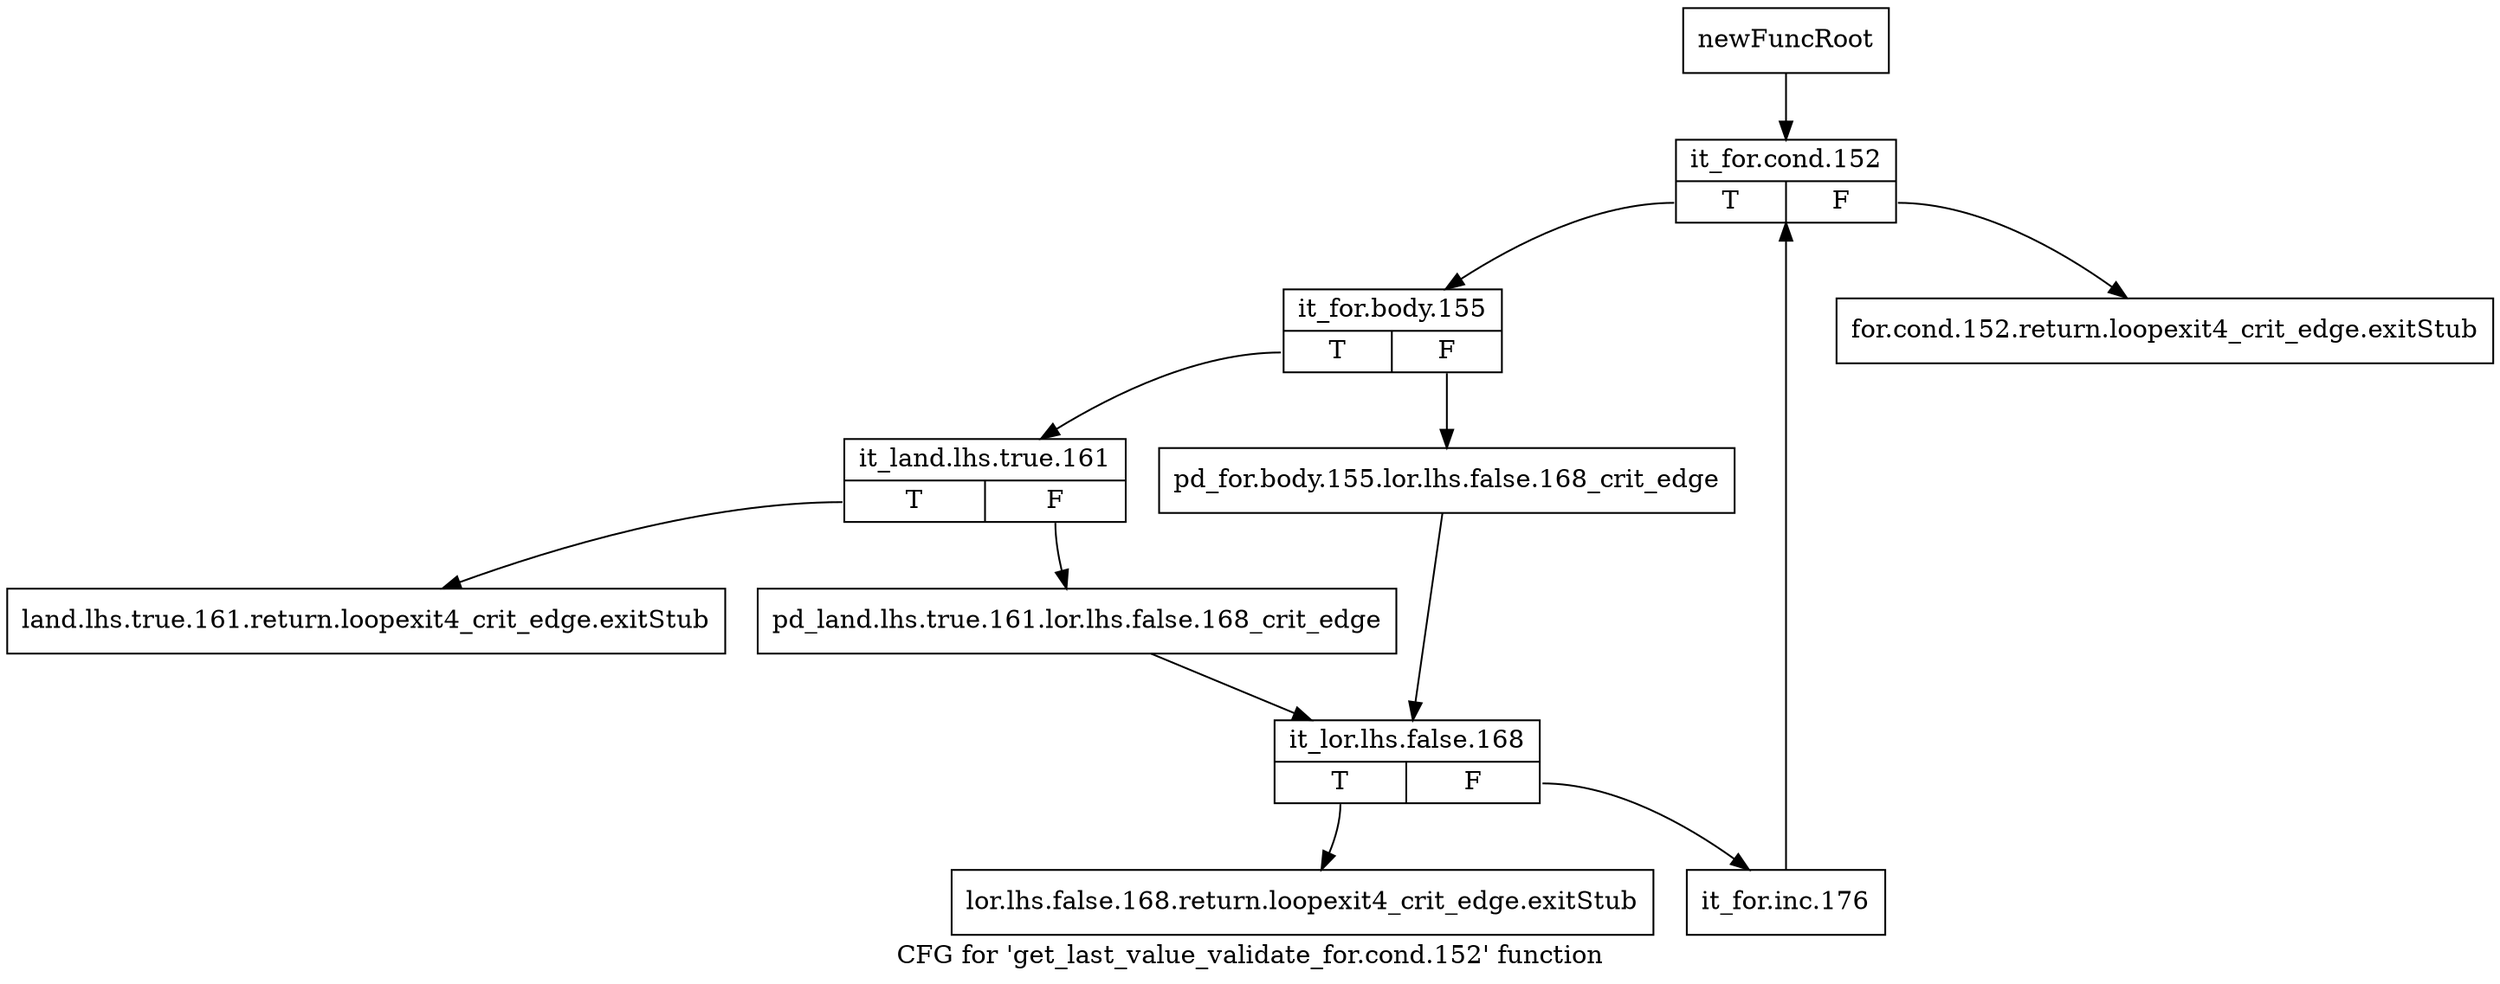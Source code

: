 digraph "CFG for 'get_last_value_validate_for.cond.152' function" {
	label="CFG for 'get_last_value_validate_for.cond.152' function";

	Node0xa60c6e0 [shape=record,label="{newFuncRoot}"];
	Node0xa60c6e0 -> Node0xa60c820;
	Node0xa60c730 [shape=record,label="{for.cond.152.return.loopexit4_crit_edge.exitStub}"];
	Node0xa60c780 [shape=record,label="{land.lhs.true.161.return.loopexit4_crit_edge.exitStub}"];
	Node0xa60c7d0 [shape=record,label="{lor.lhs.false.168.return.loopexit4_crit_edge.exitStub}"];
	Node0xa60c820 [shape=record,label="{it_for.cond.152|{<s0>T|<s1>F}}"];
	Node0xa60c820:s0 -> Node0xa60c870;
	Node0xa60c820:s1 -> Node0xa60c730;
	Node0xa60c870 [shape=record,label="{it_for.body.155|{<s0>T|<s1>F}}"];
	Node0xa60c870:s0 -> Node0xa60c910;
	Node0xa60c870:s1 -> Node0xa60c8c0;
	Node0xa60c8c0 [shape=record,label="{pd_for.body.155.lor.lhs.false.168_crit_edge}"];
	Node0xa60c8c0 -> Node0xa60c9b0;
	Node0xa60c910 [shape=record,label="{it_land.lhs.true.161|{<s0>T|<s1>F}}"];
	Node0xa60c910:s0 -> Node0xa60c780;
	Node0xa60c910:s1 -> Node0xa60c960;
	Node0xa60c960 [shape=record,label="{pd_land.lhs.true.161.lor.lhs.false.168_crit_edge}"];
	Node0xa60c960 -> Node0xa60c9b0;
	Node0xa60c9b0 [shape=record,label="{it_lor.lhs.false.168|{<s0>T|<s1>F}}"];
	Node0xa60c9b0:s0 -> Node0xa60c7d0;
	Node0xa60c9b0:s1 -> Node0xa60ca00;
	Node0xa60ca00 [shape=record,label="{it_for.inc.176}"];
	Node0xa60ca00 -> Node0xa60c820;
}
